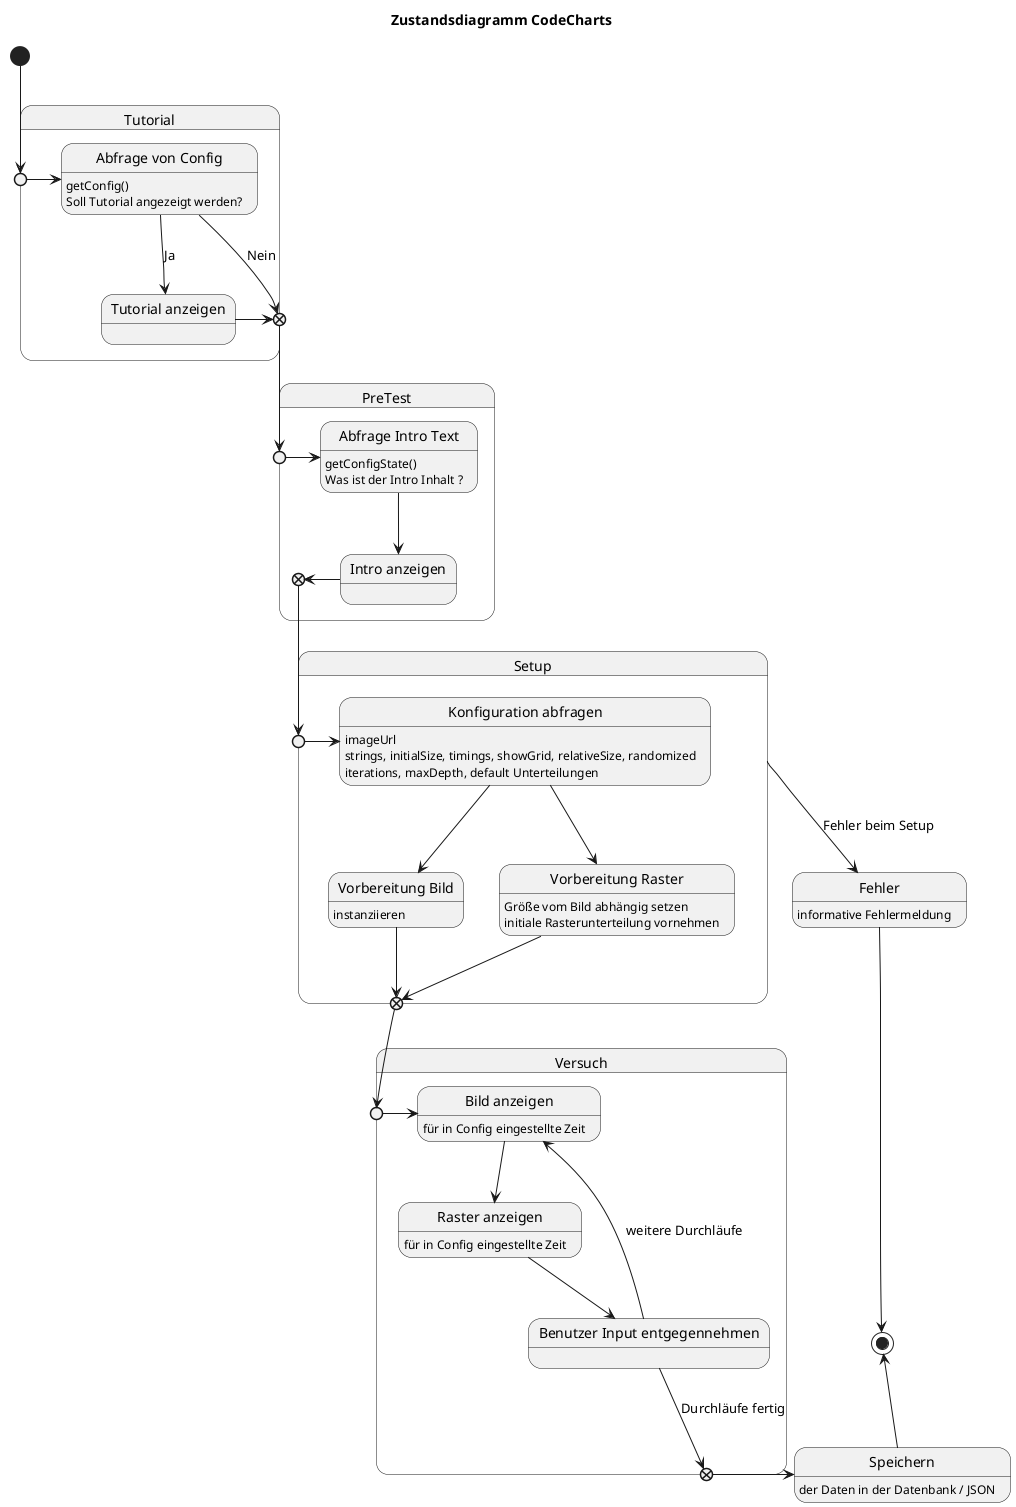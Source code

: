 @startuml codecharts
title Zustandsdiagramm CodeCharts
state "Fehler" as err : informative Fehlermeldung
state Speichern : der Daten in der Datenbank / JSON

state "Tutorial" as t {
    state " " as tnp <<entryPoint>>
    state " " as txp <<exitPoint>>
    state "Abfrage von Config" as ac : getConfig()\nSoll Tutorial angezeigt werden?
    state "Tutorial anzeigen" as ta
    tnp -l-> ac
    ac --> ta : Ja
    ac --> txp : Nein
    ta -r-> txp
}

state "PreTest" as p {
    state " " as pnp <<entryPoint>>
    state " " as pxp <<exitPoint>>
    state "Abfrage Intro Text" as it : getConfigState()\nWas ist der Intro Inhalt ?
    state "Intro anzeigen" as ia
    pnp -l-> it
    it --> ia
    ia -r-> pxp
}

state "Setup" as s {
    state " " as snp <<entryPoint>>
    state " " as sxp <<exitPoint>>
    state "Konfiguration abfragen" as ka : imageUrl
    ka : strings, initialSize, timings, showGrid, relativeSize, randomized
    ka: iterations, maxDepth, default Unterteilungen
    state "Vorbereitung Bild" as vb : instanziieren
    state "Vorbereitung Raster" as vr : Größe vom Bild abhängig setzen
    vr : initiale Rasterunterteilung vornehmen
    snp -l-> ka
    ka --> vb
    ka --> vr
    vr -d-> sxp
    vb -d-> sxp
}


state "Versuch" as v {
    state " " as vnp <<entryPoint>>
    state " " as vxp <<exitPoint>>
    state "Bild anzeigen" as ba : für in Config eingestellte Zeit
    state "Raster anzeigen" as ra : für in Config eingestellte Zeit
    state "Benutzer Input entgegennehmen" as bi
    vnp -l-> ba
    ba --> ra
    ra --> bi
    bi --> ba : weitere Durchläufe
    bi --> vxp : Durchläufe fertig
}

s --> err : Fehler beim Setup
[*] --> tnp

txp --> pnp
pxp --> snp
sxp --> vnp
vxp -r-> Speichern

Speichern -u-> [*]
err -d-> [*]

@enduml
